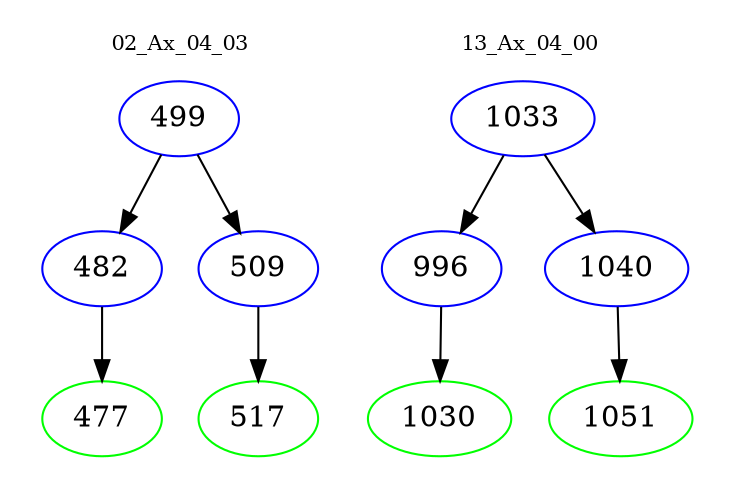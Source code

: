 digraph{
subgraph cluster_0 {
color = white
label = "02_Ax_04_03";
fontsize=10;
T0_499 [label="499", color="blue"]
T0_499 -> T0_482 [color="black"]
T0_482 [label="482", color="blue"]
T0_482 -> T0_477 [color="black"]
T0_477 [label="477", color="green"]
T0_499 -> T0_509 [color="black"]
T0_509 [label="509", color="blue"]
T0_509 -> T0_517 [color="black"]
T0_517 [label="517", color="green"]
}
subgraph cluster_1 {
color = white
label = "13_Ax_04_00";
fontsize=10;
T1_1033 [label="1033", color="blue"]
T1_1033 -> T1_996 [color="black"]
T1_996 [label="996", color="blue"]
T1_996 -> T1_1030 [color="black"]
T1_1030 [label="1030", color="green"]
T1_1033 -> T1_1040 [color="black"]
T1_1040 [label="1040", color="blue"]
T1_1040 -> T1_1051 [color="black"]
T1_1051 [label="1051", color="green"]
}
}
